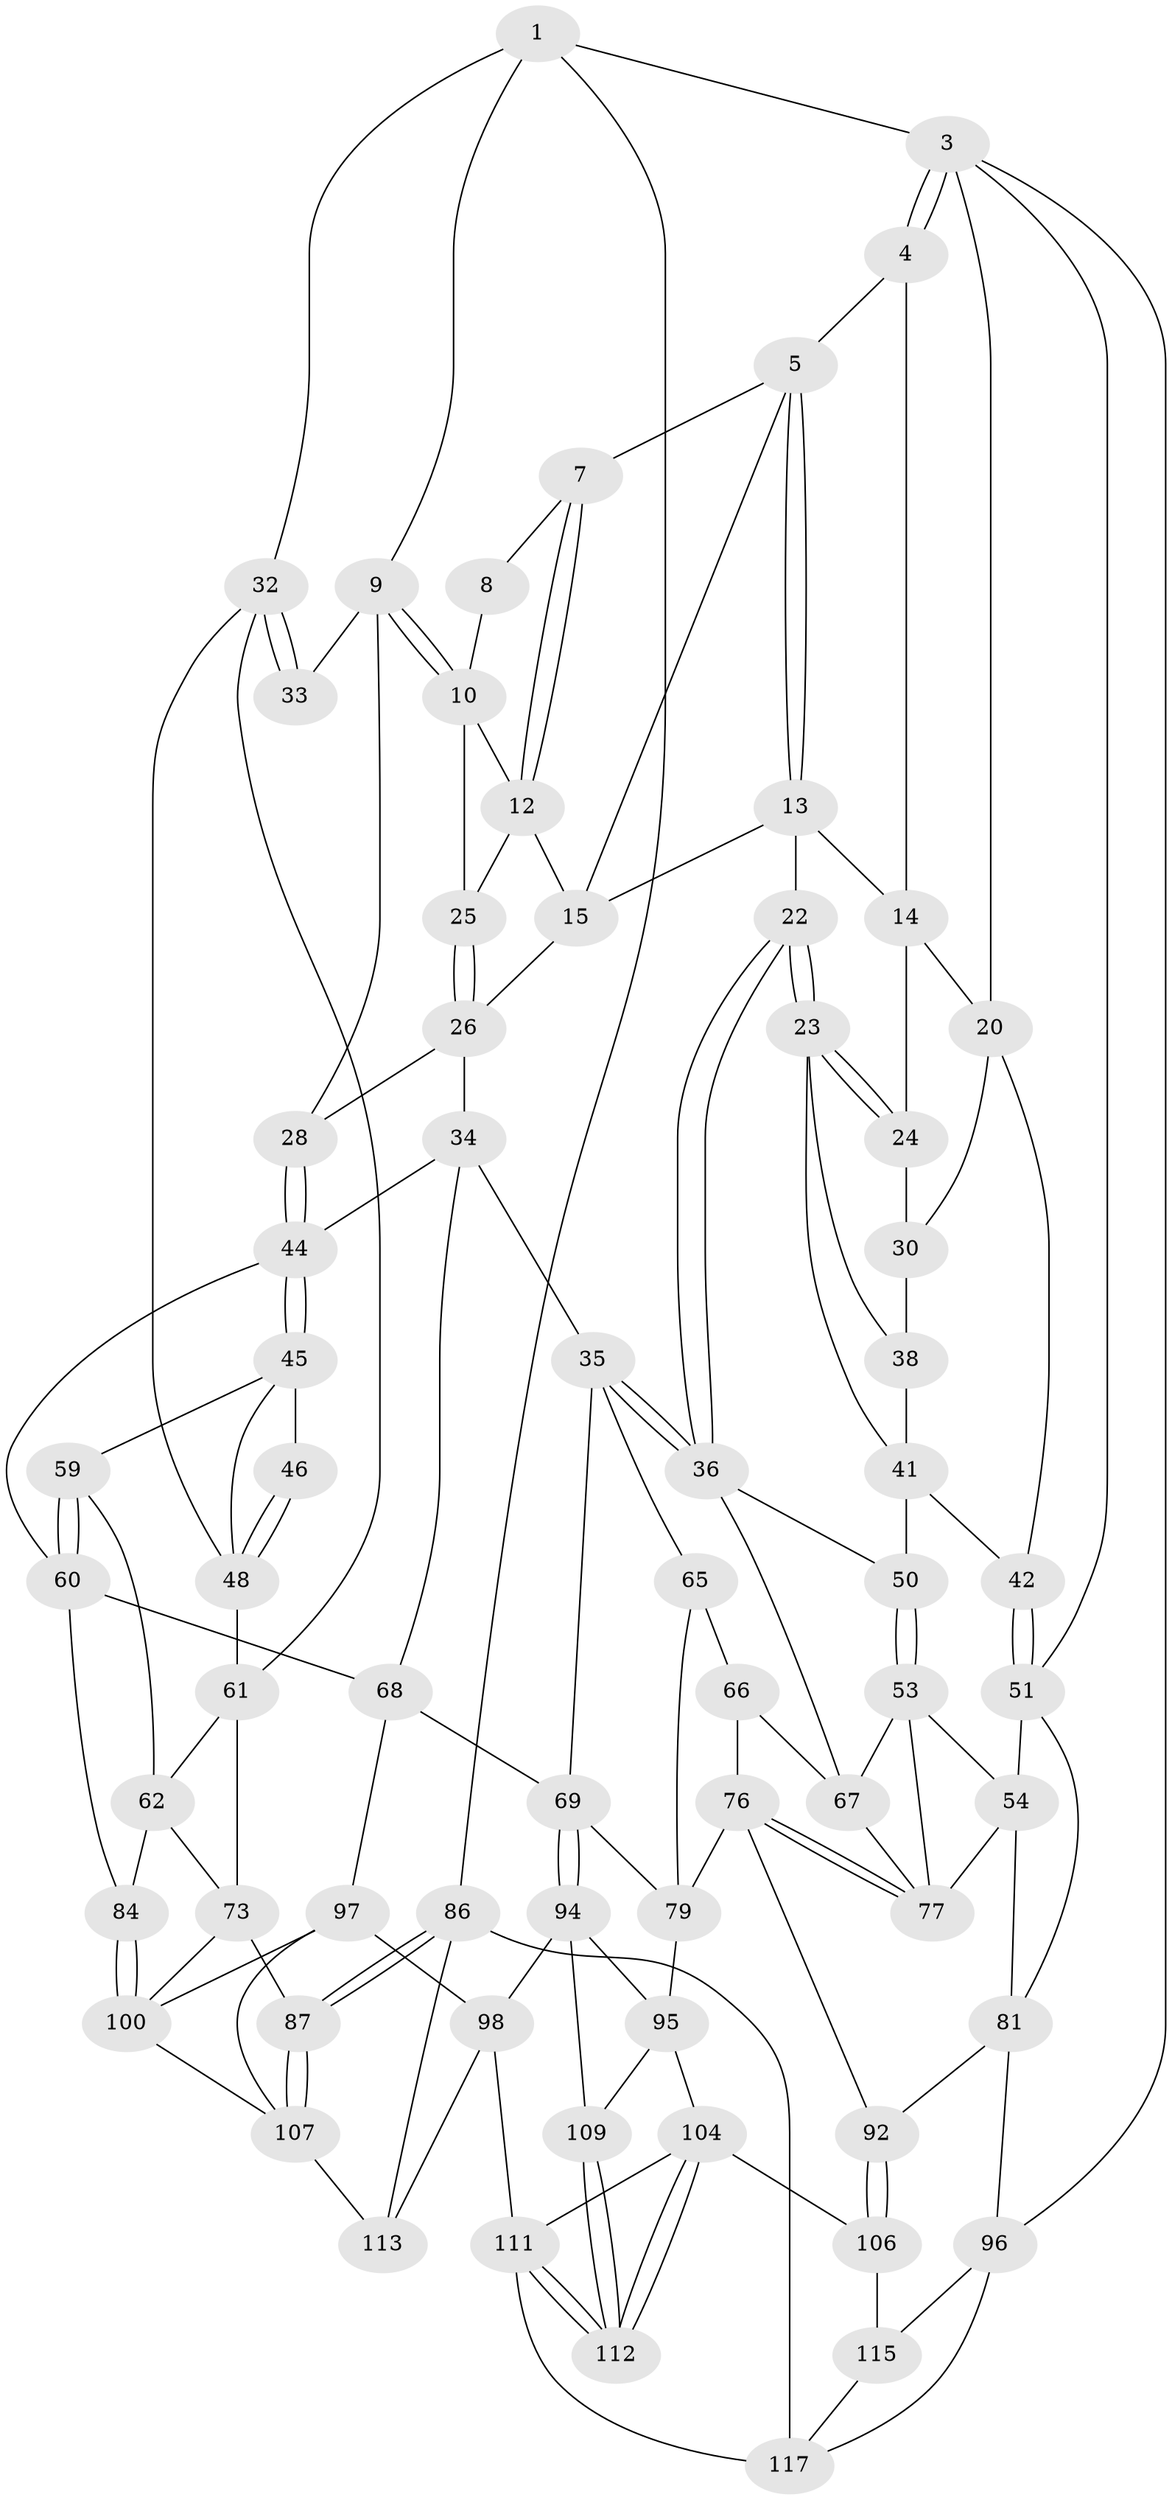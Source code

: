 // original degree distribution, {3: 0.025210084033613446, 5: 0.5126050420168067, 6: 0.226890756302521, 4: 0.23529411764705882}
// Generated by graph-tools (version 1.1) at 2025/11/02/27/25 16:11:59]
// undirected, 69 vertices, 150 edges
graph export_dot {
graph [start="1"]
  node [color=gray90,style=filled];
  1 [pos="+0.7690474028921359+0",super="+2"];
  3 [pos="+0+0",super="+19"];
  4 [pos="+0.1756862054681877+0"];
  5 [pos="+0.3382537234734213+0",super="+6"];
  7 [pos="+0.5373341290873279+0"];
  8 [pos="+0.6731423578179211+0"];
  9 [pos="+0.7240080463411201+0.15641854695109772",super="+27"];
  10 [pos="+0.6945792669417293+0.14063742124232287",super="+11"];
  12 [pos="+0.5962193279638599+0.06800906026214941",super="+18"];
  13 [pos="+0.27605560972235976+0.0715966362407345",super="+17"];
  14 [pos="+0.1449566431896926+0",super="+21"];
  15 [pos="+0.42854392951146864+0.05830658466731561",super="+16"];
  20 [pos="+0+0.15106333100574756",super="+31"];
  22 [pos="+0.25614710474902924+0.20625367658694835"];
  23 [pos="+0.23519545691765092+0.20330249782227738",super="+37"];
  24 [pos="+0.16877488860042797+0.14641547715335704"];
  25 [pos="+0.5506612974313206+0.15716700079437537"];
  26 [pos="+0.4993119316977855+0.19362156211281012",super="+29"];
  28 [pos="+0.713502346671068+0.28518784709779205"];
  30 [pos="+0.006222484190599006+0.20471006541430647",super="+39"];
  32 [pos="+1+0",super="+47"];
  33 [pos="+0.9651703279383311+0.13991201501327832"];
  34 [pos="+0.46815302370266015+0.30602226055890963",super="+56"];
  35 [pos="+0.3736316441212905+0.3545519110036632",super="+64"];
  36 [pos="+0.3067480949993021+0.2900543769314413",super="+49"];
  38 [pos="+0.18117980387020127+0.2532727729683455",super="+40"];
  41 [pos="+0.059730761272394385+0.3309752241086078",super="+43"];
  42 [pos="+0.051946551978335455+0.3355548005737961"];
  44 [pos="+0.7163299152041899+0.3352561240672457",super="+55"];
  45 [pos="+0.8604994435074627+0.35685261859716777",super="+58"];
  46 [pos="+0.9032121960258576+0.3130749930690256"];
  48 [pos="+0.9478332805306043+0.3834463931045115",super="+57"];
  50 [pos="+0.15351111787332322+0.4113627094659136"];
  51 [pos="+0+0.41271267664181627",super="+52"];
  53 [pos="+0.12987008370132225+0.44400851044976464",super="+72"];
  54 [pos="+0.0734359005482526+0.45864431072767775",super="+80"];
  59 [pos="+0.8184125239165918+0.47380801197320543"];
  60 [pos="+0.763962178790468+0.48677137838411977",super="+85"];
  61 [pos="+0.9201088428594599+0.4583829102605085",super="+63"];
  62 [pos="+0.8980793405990234+0.47889479866367407",super="+74"];
  65 [pos="+0.3613582656487793+0.41296870029265254",super="+78"];
  66 [pos="+0.2997576652460998+0.45019998604745287",super="+75"];
  67 [pos="+0.26207254977484773+0.4491463228415695",super="+71"];
  68 [pos="+0.5888241312711074+0.5376531912848309",super="+89"];
  69 [pos="+0.5667436865232587+0.5455125282864675",super="+70"];
  73 [pos="+1+0.596657707249907",super="+88"];
  76 [pos="+0.2706353499638494+0.5679004654771257",super="+91"];
  77 [pos="+0.2620604823039001+0.5650559147032268",super="+83"];
  79 [pos="+0.3864390811388062+0.5690293526266005",super="+90"];
  81 [pos="+0.04816783082261991+0.7059318440019877",super="+82"];
  84 [pos="+0.8724604829193031+0.6341993683597751"];
  86 [pos="+1+1",super="+119"];
  87 [pos="+1+0.8449286572033102"];
  92 [pos="+0.2918029270654576+0.6940792050830222",super="+93"];
  94 [pos="+0.5350439632083037+0.6067759012055809",super="+99"];
  95 [pos="+0.44487723605317275+0.7257857379300077",super="+103"];
  96 [pos="+0+0.773212986069841"];
  97 [pos="+0.7023959896802969+0.7440180328332586",super="+101"];
  98 [pos="+0.6310240128866088+0.791030658637778",super="+110"];
  100 [pos="+0.8797413303797923+0.756270879030299",super="+102"];
  104 [pos="+0.45915950484055856+0.774192071482297",super="+105"];
  106 [pos="+0.3461934623430046+0.8714790564294171",super="+114"];
  107 [pos="+1+0.8411358392859509",super="+108"];
  109 [pos="+0.5942313688184887+0.7903414900004508"];
  111 [pos="+0.5479158126762113+0.9435981618140584",super="+116"];
  112 [pos="+0.5343788735381964+0.9015878276075655"];
  113 [pos="+0.803216181426033+1"];
  115 [pos="+0.18751656801840386+1"];
  117 [pos="+0.5025694262963982+1",super="+118"];
  1 -- 9;
  1 -- 32;
  1 -- 3;
  1 -- 86;
  3 -- 4;
  3 -- 4;
  3 -- 96;
  3 -- 51;
  3 -- 20;
  4 -- 5;
  4 -- 14;
  5 -- 13;
  5 -- 13;
  5 -- 7;
  5 -- 15;
  7 -- 8;
  7 -- 12;
  7 -- 12;
  8 -- 10;
  9 -- 10;
  9 -- 10;
  9 -- 28;
  9 -- 33;
  10 -- 25;
  10 -- 12;
  12 -- 25;
  12 -- 15;
  13 -- 14;
  13 -- 22;
  13 -- 15;
  14 -- 24;
  14 -- 20;
  15 -- 26;
  20 -- 42;
  20 -- 30;
  22 -- 23;
  22 -- 23;
  22 -- 36;
  22 -- 36;
  23 -- 24;
  23 -- 24;
  23 -- 41;
  23 -- 38;
  24 -- 30;
  25 -- 26;
  25 -- 26;
  26 -- 28;
  26 -- 34;
  28 -- 44;
  28 -- 44;
  30 -- 38 [weight=2];
  32 -- 33;
  32 -- 33;
  32 -- 48;
  32 -- 61;
  34 -- 35;
  34 -- 44;
  34 -- 68;
  35 -- 36;
  35 -- 36;
  35 -- 65;
  35 -- 69;
  36 -- 50;
  36 -- 67;
  38 -- 41;
  41 -- 42;
  41 -- 50;
  42 -- 51;
  42 -- 51;
  44 -- 45;
  44 -- 45;
  44 -- 60;
  45 -- 46;
  45 -- 59;
  45 -- 48;
  46 -- 48;
  46 -- 48;
  48 -- 61;
  50 -- 53;
  50 -- 53;
  51 -- 54;
  51 -- 81;
  53 -- 54;
  53 -- 77;
  53 -- 67;
  54 -- 81;
  54 -- 77;
  59 -- 60;
  59 -- 60;
  59 -- 62;
  60 -- 84;
  60 -- 68;
  61 -- 62;
  61 -- 73;
  62 -- 73;
  62 -- 84;
  65 -- 66 [weight=2];
  65 -- 79;
  66 -- 67;
  66 -- 76;
  67 -- 77;
  68 -- 69;
  68 -- 97;
  69 -- 94;
  69 -- 94;
  69 -- 79;
  73 -- 87;
  73 -- 100;
  76 -- 77;
  76 -- 77;
  76 -- 92;
  76 -- 79;
  79 -- 95;
  81 -- 92;
  81 -- 96;
  84 -- 100;
  84 -- 100;
  86 -- 87;
  86 -- 87;
  86 -- 113;
  86 -- 117 [weight=2];
  87 -- 107;
  87 -- 107;
  92 -- 106 [weight=2];
  92 -- 106;
  94 -- 95;
  94 -- 98;
  94 -- 109;
  95 -- 104;
  95 -- 109;
  96 -- 115;
  96 -- 117;
  97 -- 98;
  97 -- 107;
  97 -- 100;
  98 -- 113;
  98 -- 111;
  100 -- 107;
  104 -- 112;
  104 -- 112;
  104 -- 106;
  104 -- 111;
  106 -- 115;
  107 -- 113;
  109 -- 112;
  109 -- 112;
  111 -- 112;
  111 -- 112;
  111 -- 117;
  115 -- 117;
}
